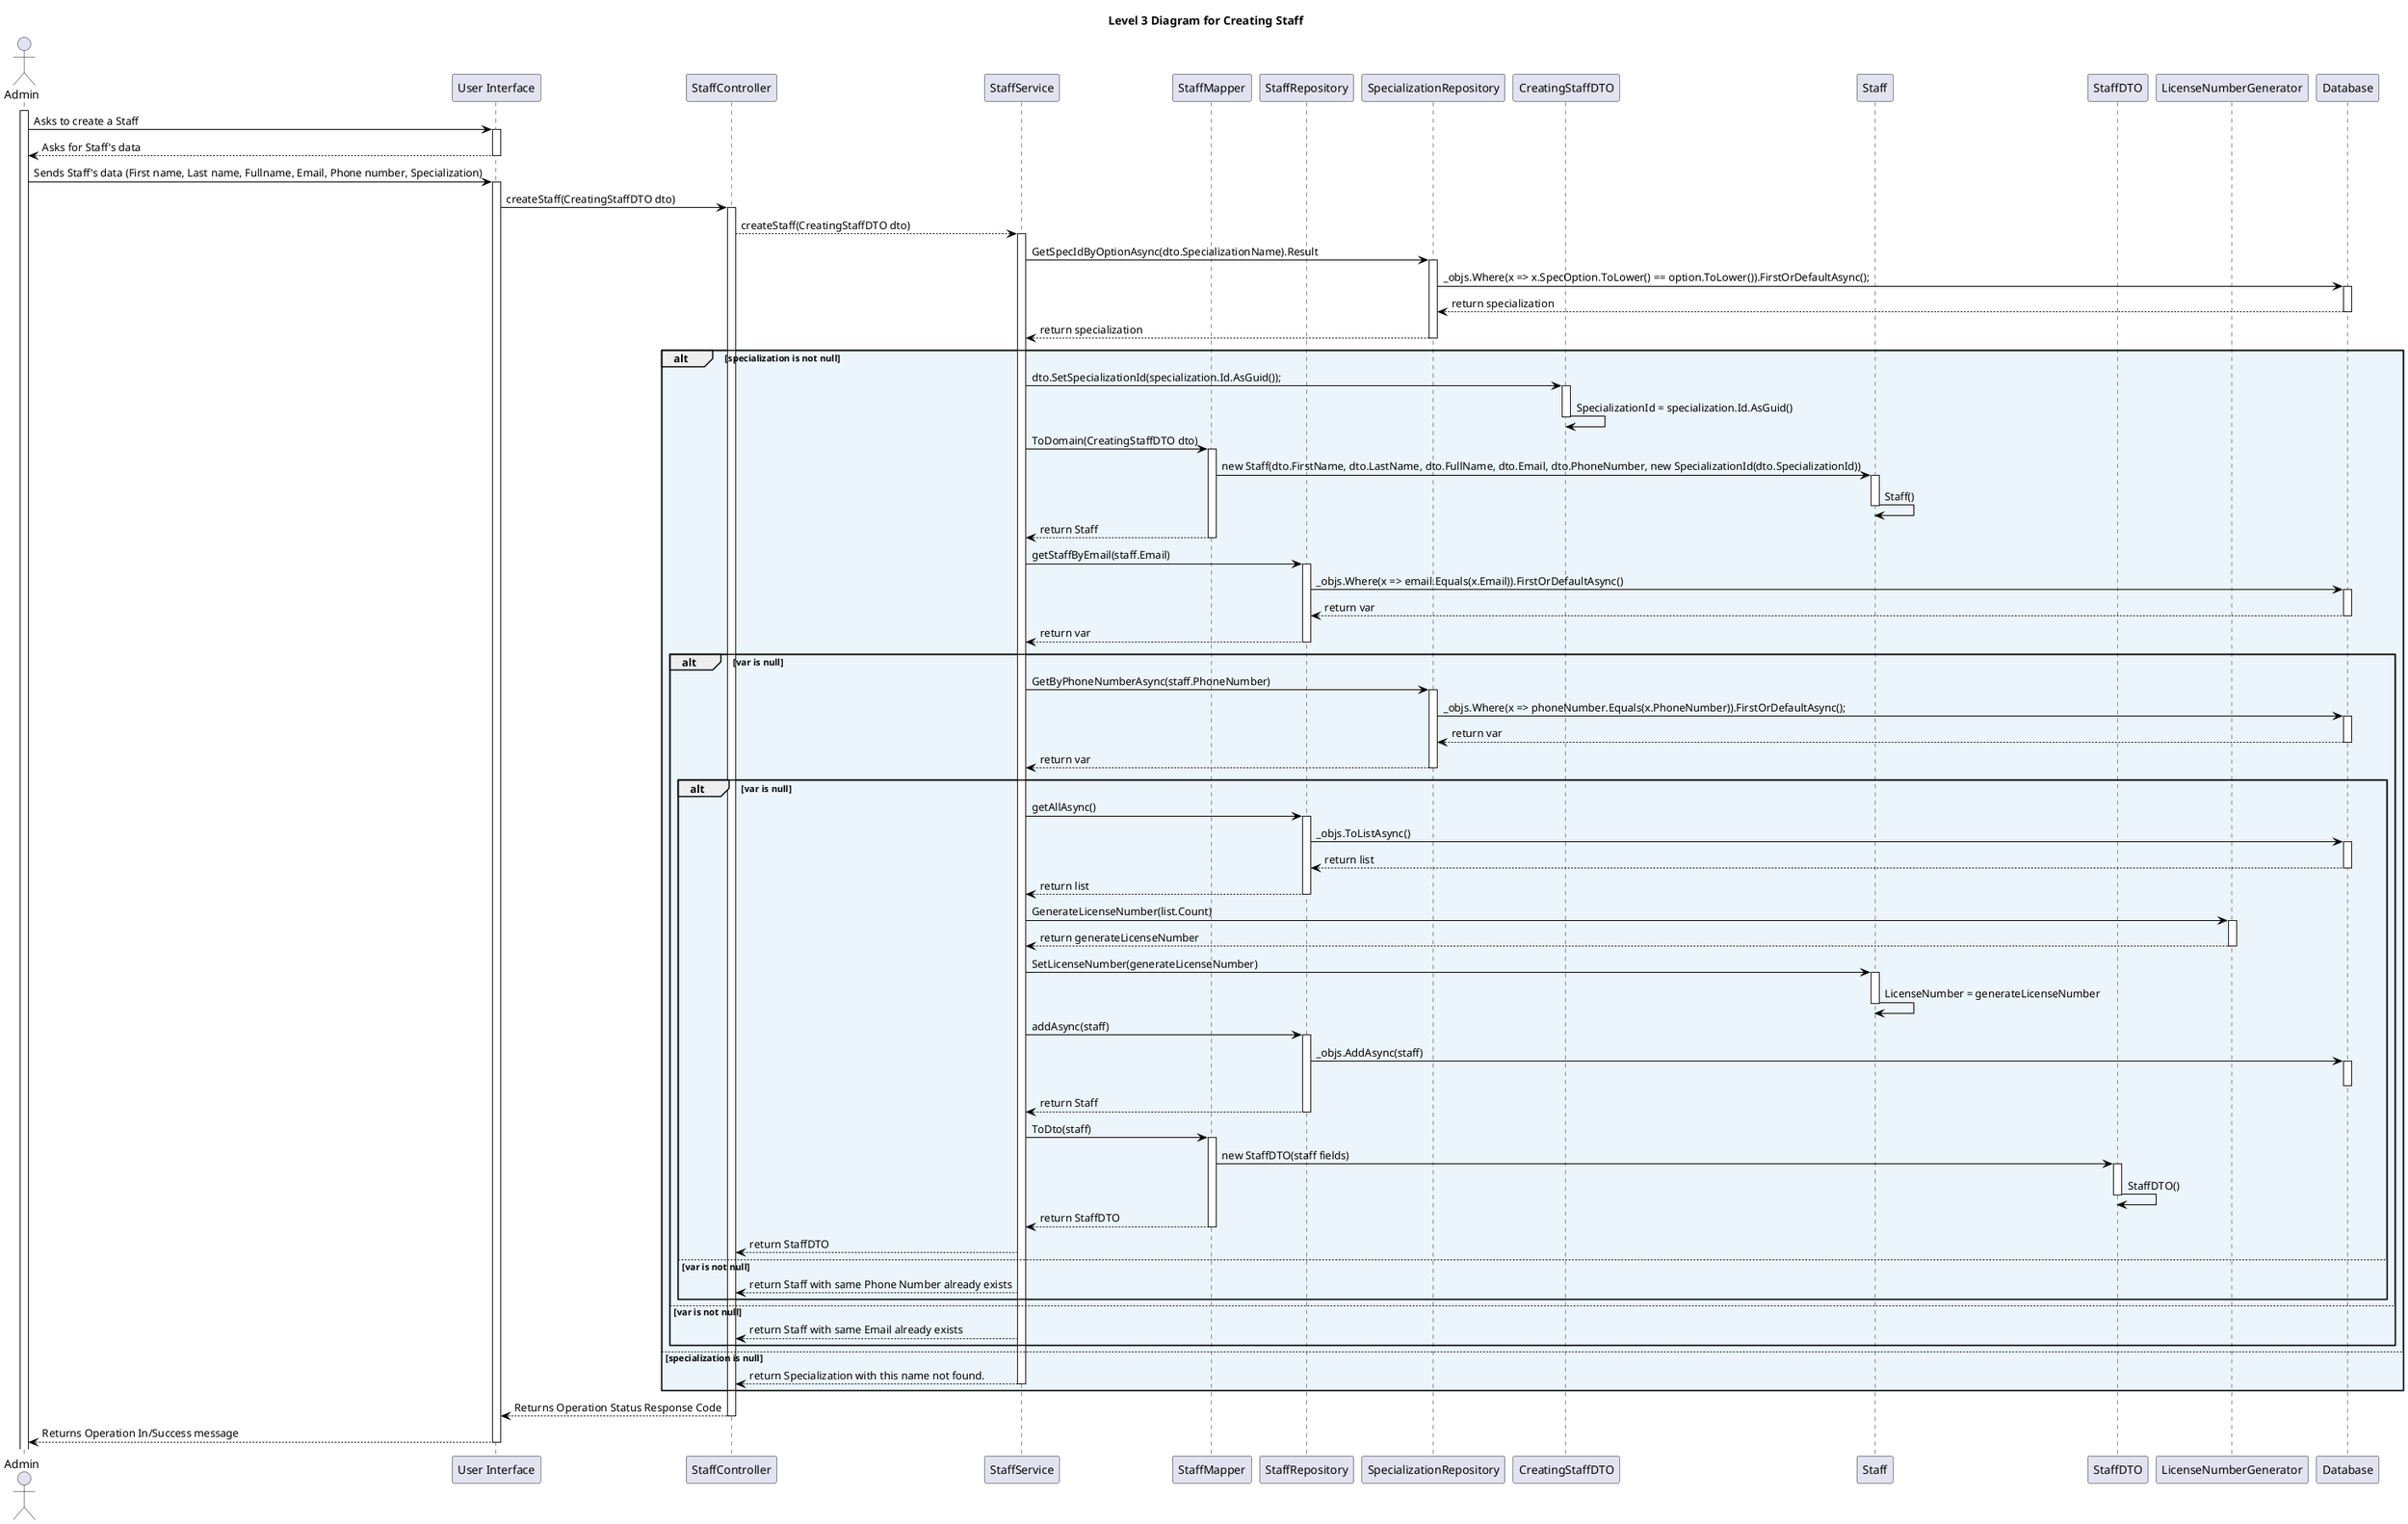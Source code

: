 @startuml level_3

title Level 3 Diagram for Creating Staff

hide empty members
'skinparam Linetype ortho

skinparam class {
    BackgroundColor<<valueObject>> #D6EAF8
    BackgroundColor<<root>> #FDEBD0
    BackgroundColor<<service>> #D1F2EB
    BackgroundColor #FEF9E7
    ArrowColor Black
}

skinparam package {
    BackgroundColor #EBF5FB
}

actor Admin as A
participant "User Interface" as UI
participant "StaffController" as C
participant "StaffService" as S
participant "StaffMapper" as M
participant "StaffRepository" as R
participant "SpecializationRepository" as RS
participant "CreatingStaffDTO" as CS
participant "Staff" as P
participant "StaffDTO" as DTO
participant "LicenseNumberGenerator" as GLN
participant "Database" as DB

activate A
A -> UI: Asks to create a Staff
activate UI
UI --> A: Asks for Staff's data
deactivate UI
A -> UI: Sends Staff's data (First name, Last name, Fullname, Email, Phone number, Specialization)
activate UI
UI -> C: createStaff(CreatingStaffDTO dto)
activate C
C --> S: createStaff(CreatingStaffDTO dto)
activate S
S -> RS: GetSpecIdByOptionAsync(dto.SpecializationName).Result
activate RS
RS -> DB: _objs.Where(x => x.SpecOption.ToLower() == option.ToLower()).FirstOrDefaultAsync();
activate DB
DB --> RS: return specialization
deactivate DB
RS --> S: return specialization
deactivate RS
alt specialization is not null
    S -> CS: dto.SetSpecializationId(specialization.Id.AsGuid());
    activate CS
    CS-> CS: SpecializationId = specialization.Id.AsGuid()
    deactivate CS
    S -> M: ToDomain(CreatingStaffDTO dto)
    activate M
    M -> P: new Staff(dto.FirstName, dto.LastName, dto.FullName, dto.Email, dto.PhoneNumber, new SpecializationId(dto.SpecializationId))
    activate P
    P -> P: Staff()
    deactivate P
    M --> S: return Staff
    deactivate M
    S -> R: getStaffByEmail(staff.Email)
    activate R
    R -> DB: _objs.Where(x => email.Equals(x.Email)).FirstOrDefaultAsync()
    activate DB
    DB --> R: return var
    deactivate DB
    R --> S: return var
    deactivate R
    alt var is null
        S -> RS: GetByPhoneNumberAsync(staff.PhoneNumber)
        activate RS
        RS -> DB: _objs.Where(x => phoneNumber.Equals(x.PhoneNumber)).FirstOrDefaultAsync();
        activate DB
        DB --> RS: return var
        deactivate DB
        RS --> S: return var
        deactivate RS
        alt var is null
            S -> R: getAllAsync()
            activate R
            R -> DB: _objs.ToListAsync()
            activate DB
            DB --> R: return list
            deactivate DB
            R --> S: return list
            deactivate R
            S -> GLN: GenerateLicenseNumber(list.Count)
            activate GLN
            GLN --> S: return generateLicenseNumber
            deactivate GLN
            S -> P: SetLicenseNumber(generateLicenseNumber)
            activate P
            P -> P: LicenseNumber = generateLicenseNumber
            deactivate P
            S -> R: addAsync(staff)
            activate R
            R -> DB: _objs.AddAsync(staff)
            activate DB
            deactivate DB
            R --> S: return Staff
            deactivate R
            S -> M: ToDto(staff)
            activate M
            M -> DTO: new StaffDTO(staff fields)
            activate DTO
            DTO -> DTO: StaffDTO()
            deactivate DTO
            M --> S: return StaffDTO
            deactivate M
            S --> C: return StaffDTO
        else var is not null
            S --> C: return Staff with same Phone Number already exists
        end
    else var is not null
        S --> C: return Staff with same Email already exists
    end
else specialization is null
    S --> C: return Specialization with this name not found.
    deactivate S
end
C --> UI: Returns Operation Status Response Code
deactivate C
UI --> A: Returns Operation In/Success message
deactivate UI

@enduml